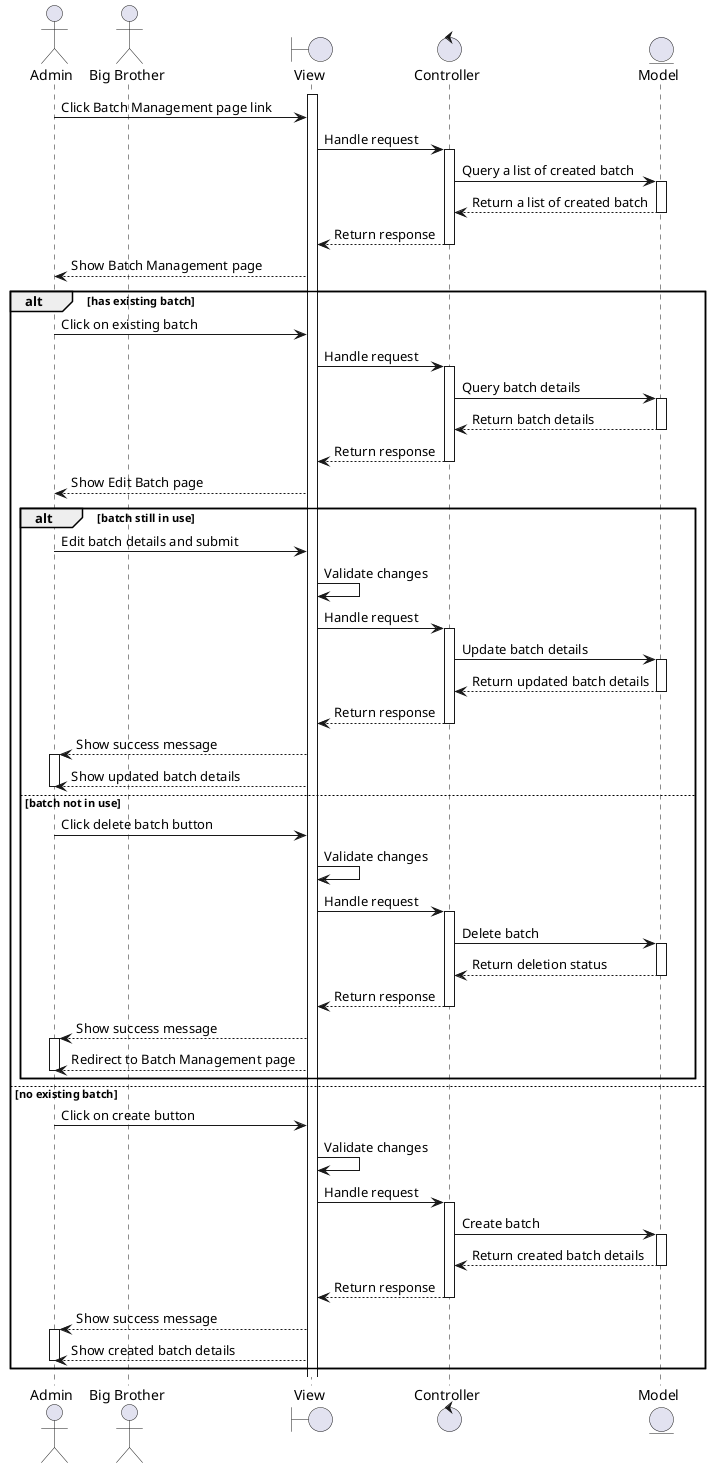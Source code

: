 @startuml

actor Admin as admin
actor "Big Brother" as bigbrother
boundary View as view
control Controller as controller
entity Model as model

activate view

admin -> view : Click Batch Management page link

view -> controller : Handle request
activate controller

controller -> model : Query a list of created batch
activate model
model --> controller : Return a list of created batch
deactivate model
controller --> view : Return response
deactivate controller

view --> admin : Show Batch Management page

alt has existing batch

    admin -> view : Click on existing batch
    view -> controller : Handle request
    activate controller
    controller -> model : Query batch details
    activate model
    model --> controller : Return batch details
    deactivate model
    controller --> view : Return response
    deactivate controller
    view --> admin : Show Edit Batch page

    alt batch still in use
        admin -> view : Edit batch details and submit
        view -> view : Validate changes
        view -> controller : Handle request
        activate controller
        controller -> model : Update batch details
        activate model
        model --> controller : Return updated batch details
        deactivate model
        controller --> view : Return response
        deactivate controller
        view --> admin : Show success message
        activate admin
        view --> admin : Show updated batch details
        deactivate admin
    else batch not in use
        admin -> view : Click delete batch button
        view -> view : Validate changes
        view -> controller : Handle request
        activate controller
        controller -> model : Delete batch
        activate model
        model --> controller : Return deletion status
        deactivate model
        controller --> view : Return response
        deactivate controller
        view --> admin : Show success message
        activate admin
        view --> admin : Redirect to Batch Management page
        deactivate admin
    end
else no existing batch
    admin -> view : Click on create button
    view -> view : Validate changes
    view -> controller : Handle request
    activate controller
    controller -> model : Create batch
    activate model
    model --> controller : Return created batch details
    deactivate model
    controller --> view : Return response
    deactivate controller

    view --> admin : Show success message
    activate admin
    view --> admin : Show created batch details
    deactivate admin
end

@enduml
